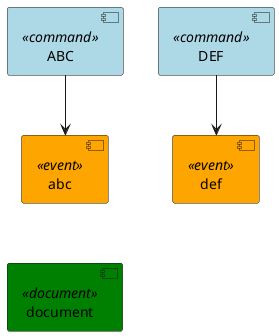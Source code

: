 @startuml
skinparam component {
	backgroundColor<<event>> Orange
	backgroundColor<<command>> LightBlue
	backgroundColor<<external>> Pink
	backgroundColor<<document>> Green
}
component C0 <<command>> [
ABC
]
component C1 <<event>> [
abc
]
C0 --> C1
component C2 <<document>> [
document
]
C1 -[hidden]-> C2
component C3 <<command>> [
DEF
]
C0 -[hidden]right-> C3
component C4 <<event>> [
def
]
C3 --> C4
@enduml
